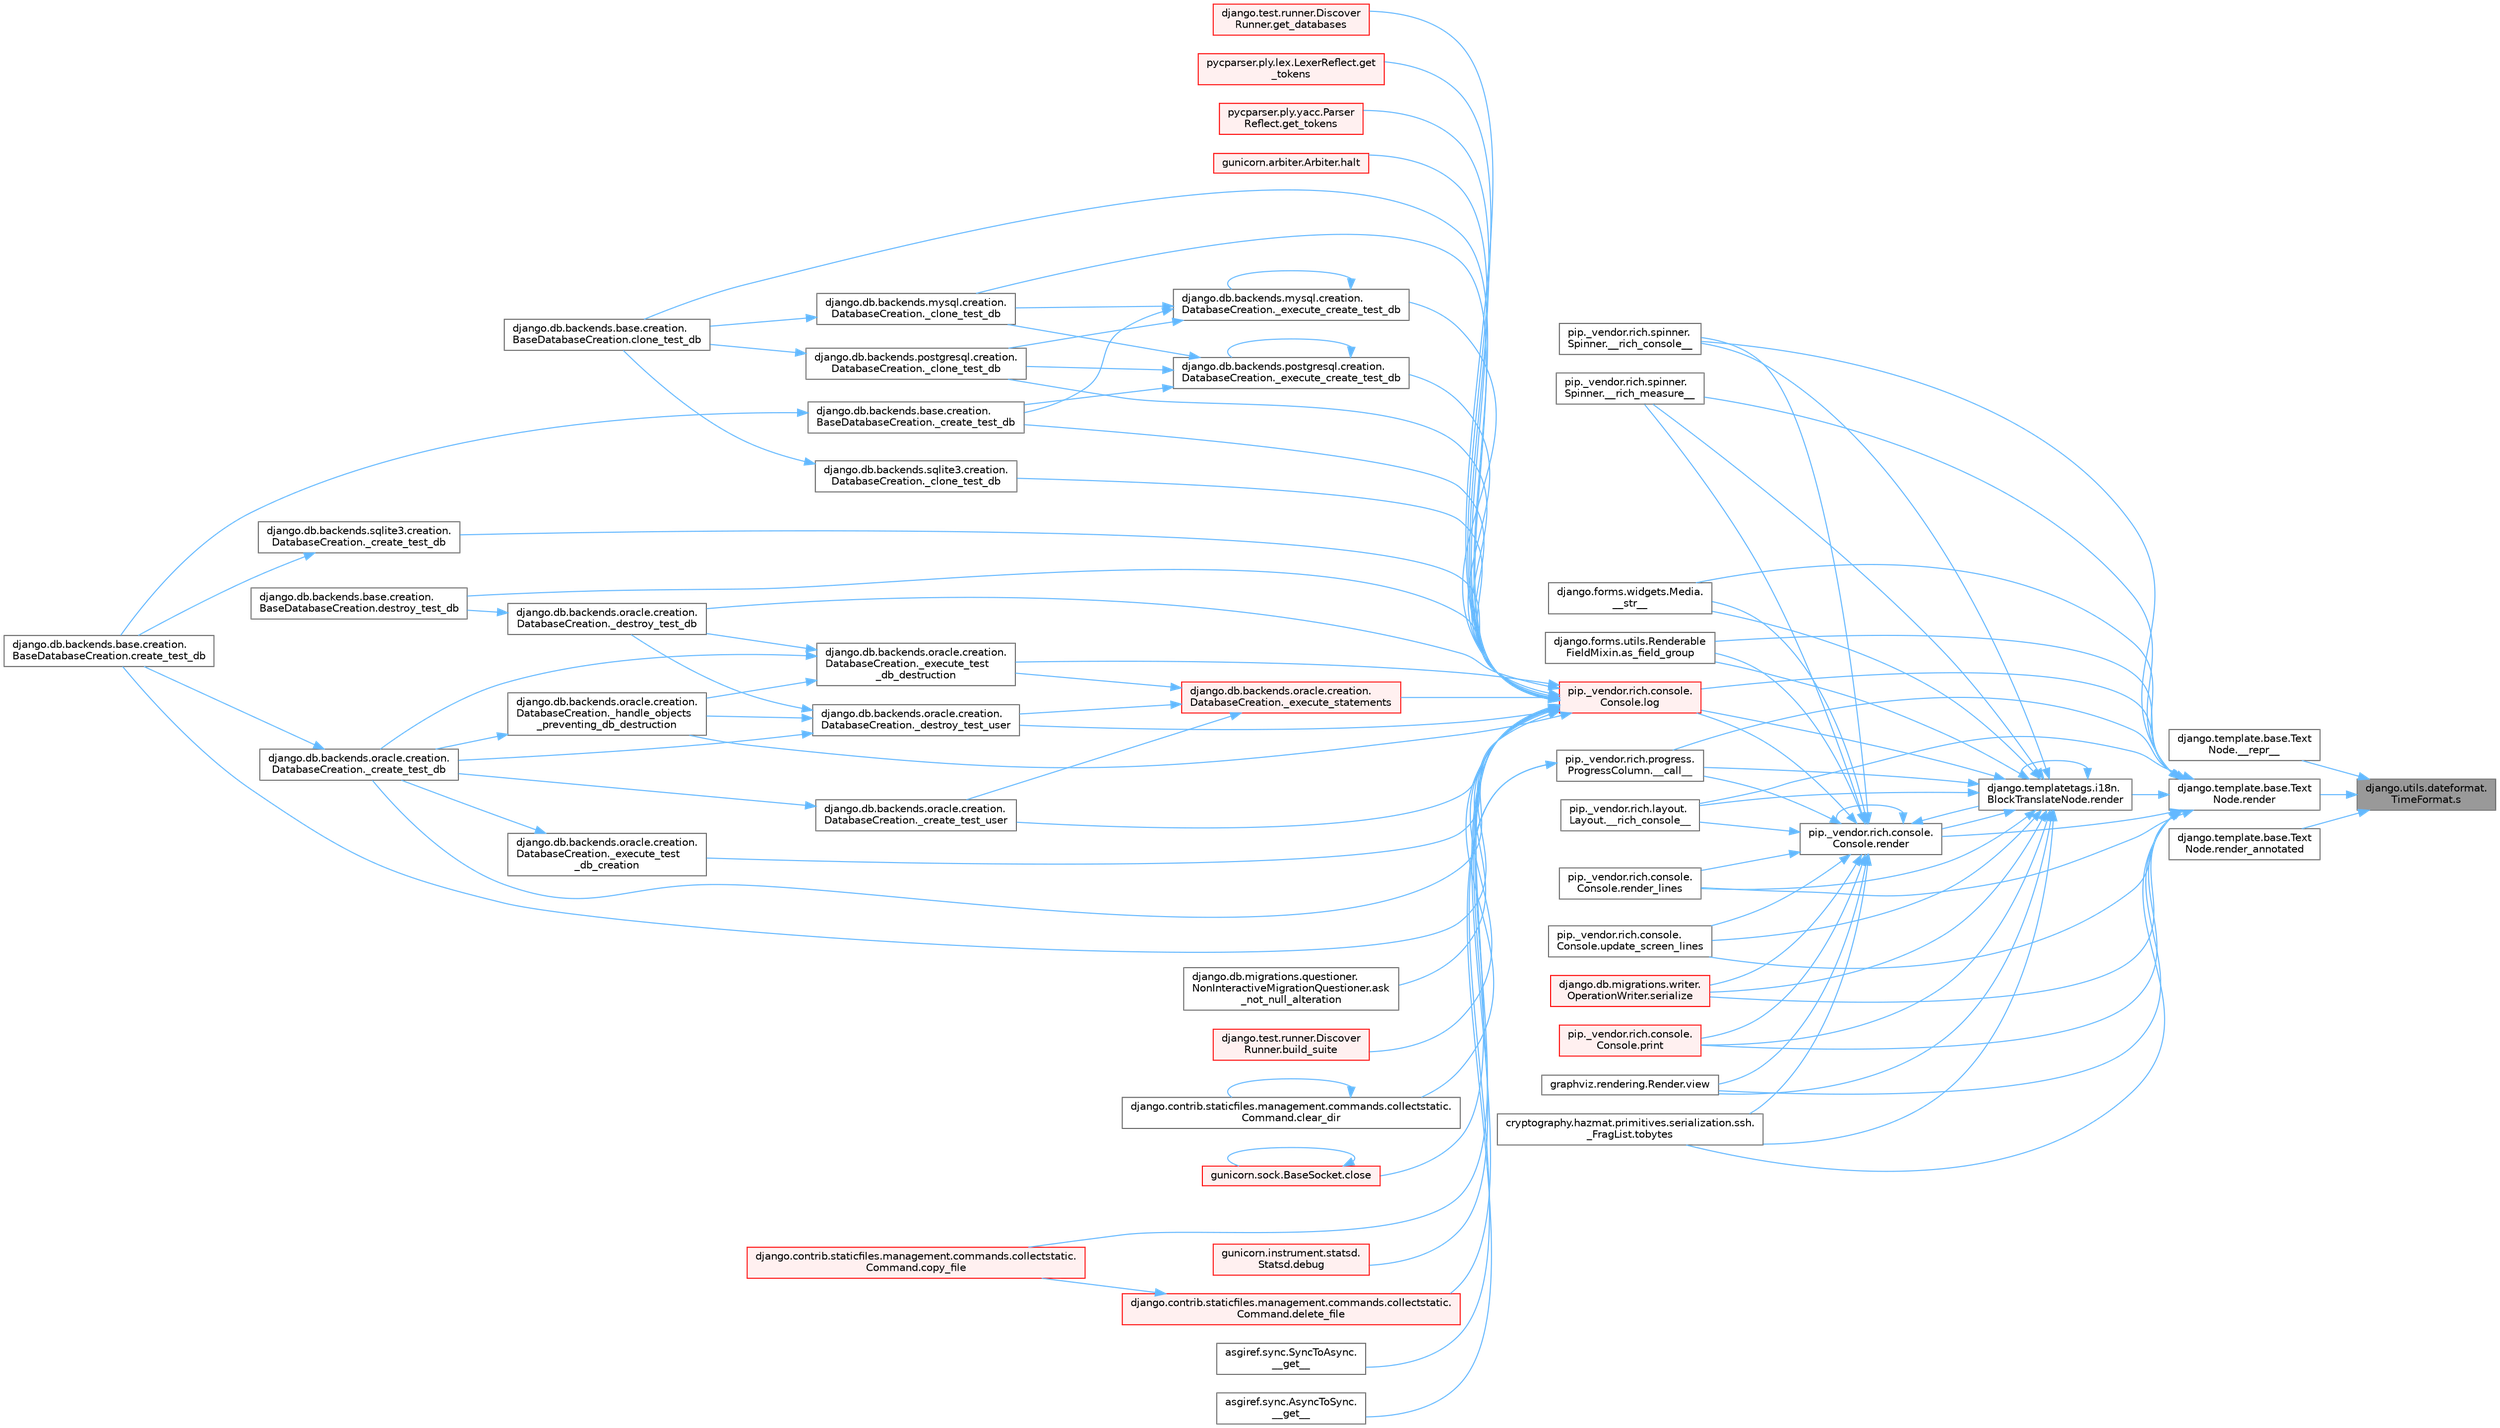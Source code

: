 digraph "django.utils.dateformat.TimeFormat.s"
{
 // LATEX_PDF_SIZE
  bgcolor="transparent";
  edge [fontname=Helvetica,fontsize=10,labelfontname=Helvetica,labelfontsize=10];
  node [fontname=Helvetica,fontsize=10,shape=box,height=0.2,width=0.4];
  rankdir="RL";
  Node1 [id="Node000001",label="django.utils.dateformat.\lTimeFormat.s",height=0.2,width=0.4,color="gray40", fillcolor="grey60", style="filled", fontcolor="black",tooltip=" "];
  Node1 -> Node2 [id="edge1_Node000001_Node000002",dir="back",color="steelblue1",style="solid",tooltip=" "];
  Node2 [id="Node000002",label="django.template.base.Text\lNode.__repr__",height=0.2,width=0.4,color="grey40", fillcolor="white", style="filled",URL="$classdjango_1_1template_1_1base_1_1_text_node.html#a423c37b8e640488e9674e6490ce83223",tooltip=" "];
  Node1 -> Node3 [id="edge2_Node000001_Node000003",dir="back",color="steelblue1",style="solid",tooltip=" "];
  Node3 [id="Node000003",label="django.template.base.Text\lNode.render",height=0.2,width=0.4,color="grey40", fillcolor="white", style="filled",URL="$classdjango_1_1template_1_1base_1_1_text_node.html#aec8e5edcddfbf3deee609f8dc547c657",tooltip=" "];
  Node3 -> Node4 [id="edge3_Node000003_Node000004",dir="back",color="steelblue1",style="solid",tooltip=" "];
  Node4 [id="Node000004",label="pip._vendor.rich.progress.\lProgressColumn.__call__",height=0.2,width=0.4,color="grey40", fillcolor="white", style="filled",URL="$classpip_1_1__vendor_1_1rich_1_1progress_1_1_progress_column.html#ae0c399be74222f949edb0fa5324cf6ea",tooltip=" "];
  Node4 -> Node5 [id="edge4_Node000004_Node000005",dir="back",color="steelblue1",style="solid",tooltip=" "];
  Node5 [id="Node000005",label="asgiref.sync.AsyncToSync.\l__get__",height=0.2,width=0.4,color="grey40", fillcolor="white", style="filled",URL="$classasgiref_1_1sync_1_1_async_to_sync.html#a23e9ef7a73da98dad9e3f4e65846969b",tooltip=" "];
  Node4 -> Node6 [id="edge5_Node000004_Node000006",dir="back",color="steelblue1",style="solid",tooltip=" "];
  Node6 [id="Node000006",label="asgiref.sync.SyncToAsync.\l__get__",height=0.2,width=0.4,color="grey40", fillcolor="white", style="filled",URL="$classasgiref_1_1sync_1_1_sync_to_async.html#aebdfbe3f01079a529fd2f39810597381",tooltip=" "];
  Node3 -> Node7 [id="edge6_Node000003_Node000007",dir="back",color="steelblue1",style="solid",tooltip=" "];
  Node7 [id="Node000007",label="pip._vendor.rich.layout.\lLayout.__rich_console__",height=0.2,width=0.4,color="grey40", fillcolor="white", style="filled",URL="$classpip_1_1__vendor_1_1rich_1_1layout_1_1_layout.html#ac39cb3d17d2b0324ee1b0dada41a3ebd",tooltip=" "];
  Node3 -> Node8 [id="edge7_Node000003_Node000008",dir="back",color="steelblue1",style="solid",tooltip=" "];
  Node8 [id="Node000008",label="pip._vendor.rich.spinner.\lSpinner.__rich_console__",height=0.2,width=0.4,color="grey40", fillcolor="white", style="filled",URL="$classpip_1_1__vendor_1_1rich_1_1spinner_1_1_spinner.html#a6883d8dced19ac48d4dfc74f776357fd",tooltip=" "];
  Node3 -> Node9 [id="edge8_Node000003_Node000009",dir="back",color="steelblue1",style="solid",tooltip=" "];
  Node9 [id="Node000009",label="pip._vendor.rich.spinner.\lSpinner.__rich_measure__",height=0.2,width=0.4,color="grey40", fillcolor="white", style="filled",URL="$classpip_1_1__vendor_1_1rich_1_1spinner_1_1_spinner.html#a89745682c823c44a31bae8e8d07869f5",tooltip=" "];
  Node3 -> Node10 [id="edge9_Node000003_Node000010",dir="back",color="steelblue1",style="solid",tooltip=" "];
  Node10 [id="Node000010",label="django.forms.widgets.Media.\l__str__",height=0.2,width=0.4,color="grey40", fillcolor="white", style="filled",URL="$classdjango_1_1forms_1_1widgets_1_1_media.html#ae1651710548a7d9f14f036d035012d21",tooltip=" "];
  Node3 -> Node11 [id="edge10_Node000003_Node000011",dir="back",color="steelblue1",style="solid",tooltip=" "];
  Node11 [id="Node000011",label="django.forms.utils.Renderable\lFieldMixin.as_field_group",height=0.2,width=0.4,color="grey40", fillcolor="white", style="filled",URL="$classdjango_1_1forms_1_1utils_1_1_renderable_field_mixin.html#a1e9a1b4f790ea694431554267fd5d74c",tooltip=" "];
  Node3 -> Node12 [id="edge11_Node000003_Node000012",dir="back",color="steelblue1",style="solid",tooltip=" "];
  Node12 [id="Node000012",label="pip._vendor.rich.console.\lConsole.log",height=0.2,width=0.4,color="red", fillcolor="#FFF0F0", style="filled",URL="$classpip_1_1__vendor_1_1rich_1_1console_1_1_console.html#af9c77e39f9413fc2b134c60cfa23b0f1",tooltip=" "];
  Node12 -> Node13 [id="edge12_Node000012_Node000013",dir="back",color="steelblue1",style="solid",tooltip=" "];
  Node13 [id="Node000013",label="django.db.backends.mysql.creation.\lDatabaseCreation._clone_test_db",height=0.2,width=0.4,color="grey40", fillcolor="white", style="filled",URL="$classdjango_1_1db_1_1backends_1_1mysql_1_1creation_1_1_database_creation.html#ab4d99b6a9b6a81141d0fba9440d91619",tooltip=" "];
  Node13 -> Node14 [id="edge13_Node000013_Node000014",dir="back",color="steelblue1",style="solid",tooltip=" "];
  Node14 [id="Node000014",label="django.db.backends.base.creation.\lBaseDatabaseCreation.clone_test_db",height=0.2,width=0.4,color="grey40", fillcolor="white", style="filled",URL="$classdjango_1_1db_1_1backends_1_1base_1_1creation_1_1_base_database_creation.html#aa792ff2a6725c1020027c189ff967316",tooltip=" "];
  Node12 -> Node15 [id="edge14_Node000012_Node000015",dir="back",color="steelblue1",style="solid",tooltip=" "];
  Node15 [id="Node000015",label="django.db.backends.postgresql.creation.\lDatabaseCreation._clone_test_db",height=0.2,width=0.4,color="grey40", fillcolor="white", style="filled",URL="$classdjango_1_1db_1_1backends_1_1postgresql_1_1creation_1_1_database_creation.html#ab57e8a2ba94a8a4888fd435036b4c322",tooltip=" "];
  Node15 -> Node14 [id="edge15_Node000015_Node000014",dir="back",color="steelblue1",style="solid",tooltip=" "];
  Node12 -> Node16 [id="edge16_Node000012_Node000016",dir="back",color="steelblue1",style="solid",tooltip=" "];
  Node16 [id="Node000016",label="django.db.backends.sqlite3.creation.\lDatabaseCreation._clone_test_db",height=0.2,width=0.4,color="grey40", fillcolor="white", style="filled",URL="$classdjango_1_1db_1_1backends_1_1sqlite3_1_1creation_1_1_database_creation.html#a43a28bd11187e2b0677fd0be7643387b",tooltip=" "];
  Node16 -> Node14 [id="edge17_Node000016_Node000014",dir="back",color="steelblue1",style="solid",tooltip=" "];
  Node12 -> Node17 [id="edge18_Node000012_Node000017",dir="back",color="steelblue1",style="solid",tooltip=" "];
  Node17 [id="Node000017",label="django.db.backends.base.creation.\lBaseDatabaseCreation._create_test_db",height=0.2,width=0.4,color="grey40", fillcolor="white", style="filled",URL="$classdjango_1_1db_1_1backends_1_1base_1_1creation_1_1_base_database_creation.html#a3782aff49b95503af2f0e518a10dc22d",tooltip=" "];
  Node17 -> Node18 [id="edge19_Node000017_Node000018",dir="back",color="steelblue1",style="solid",tooltip=" "];
  Node18 [id="Node000018",label="django.db.backends.base.creation.\lBaseDatabaseCreation.create_test_db",height=0.2,width=0.4,color="grey40", fillcolor="white", style="filled",URL="$classdjango_1_1db_1_1backends_1_1base_1_1creation_1_1_base_database_creation.html#af6962208f3f5ffa10ab9acf501090181",tooltip=" "];
  Node12 -> Node19 [id="edge20_Node000012_Node000019",dir="back",color="steelblue1",style="solid",tooltip=" "];
  Node19 [id="Node000019",label="django.db.backends.oracle.creation.\lDatabaseCreation._create_test_db",height=0.2,width=0.4,color="grey40", fillcolor="white", style="filled",URL="$classdjango_1_1db_1_1backends_1_1oracle_1_1creation_1_1_database_creation.html#aea03f2099a0f6691226755c6b60c133f",tooltip=" "];
  Node19 -> Node18 [id="edge21_Node000019_Node000018",dir="back",color="steelblue1",style="solid",tooltip=" "];
  Node12 -> Node20 [id="edge22_Node000012_Node000020",dir="back",color="steelblue1",style="solid",tooltip=" "];
  Node20 [id="Node000020",label="django.db.backends.sqlite3.creation.\lDatabaseCreation._create_test_db",height=0.2,width=0.4,color="grey40", fillcolor="white", style="filled",URL="$classdjango_1_1db_1_1backends_1_1sqlite3_1_1creation_1_1_database_creation.html#a67d2c057a1e604f78b379e63cd6bff28",tooltip=" "];
  Node20 -> Node18 [id="edge23_Node000020_Node000018",dir="back",color="steelblue1",style="solid",tooltip=" "];
  Node12 -> Node21 [id="edge24_Node000012_Node000021",dir="back",color="steelblue1",style="solid",tooltip=" "];
  Node21 [id="Node000021",label="django.db.backends.oracle.creation.\lDatabaseCreation._create_test_user",height=0.2,width=0.4,color="grey40", fillcolor="white", style="filled",URL="$classdjango_1_1db_1_1backends_1_1oracle_1_1creation_1_1_database_creation.html#a59ea754a7f0af2c6d24086c033e1a0dd",tooltip=" "];
  Node21 -> Node19 [id="edge25_Node000021_Node000019",dir="back",color="steelblue1",style="solid",tooltip=" "];
  Node12 -> Node22 [id="edge26_Node000012_Node000022",dir="back",color="steelblue1",style="solid",tooltip=" "];
  Node22 [id="Node000022",label="django.db.backends.oracle.creation.\lDatabaseCreation._destroy_test_db",height=0.2,width=0.4,color="grey40", fillcolor="white", style="filled",URL="$classdjango_1_1db_1_1backends_1_1oracle_1_1creation_1_1_database_creation.html#a08dd28500eb796fba820014d705845e1",tooltip=" "];
  Node22 -> Node23 [id="edge27_Node000022_Node000023",dir="back",color="steelblue1",style="solid",tooltip=" "];
  Node23 [id="Node000023",label="django.db.backends.base.creation.\lBaseDatabaseCreation.destroy_test_db",height=0.2,width=0.4,color="grey40", fillcolor="white", style="filled",URL="$classdjango_1_1db_1_1backends_1_1base_1_1creation_1_1_base_database_creation.html#a2c41c21dd95190d85b132c7666f9593d",tooltip=" "];
  Node12 -> Node24 [id="edge28_Node000012_Node000024",dir="back",color="steelblue1",style="solid",tooltip=" "];
  Node24 [id="Node000024",label="django.db.backends.oracle.creation.\lDatabaseCreation._destroy_test_user",height=0.2,width=0.4,color="grey40", fillcolor="white", style="filled",URL="$classdjango_1_1db_1_1backends_1_1oracle_1_1creation_1_1_database_creation.html#ac5b566d811b2dcccb9c6c125486ec8b9",tooltip=" "];
  Node24 -> Node19 [id="edge29_Node000024_Node000019",dir="back",color="steelblue1",style="solid",tooltip=" "];
  Node24 -> Node22 [id="edge30_Node000024_Node000022",dir="back",color="steelblue1",style="solid",tooltip=" "];
  Node24 -> Node25 [id="edge31_Node000024_Node000025",dir="back",color="steelblue1",style="solid",tooltip=" "];
  Node25 [id="Node000025",label="django.db.backends.oracle.creation.\lDatabaseCreation._handle_objects\l_preventing_db_destruction",height=0.2,width=0.4,color="grey40", fillcolor="white", style="filled",URL="$classdjango_1_1db_1_1backends_1_1oracle_1_1creation_1_1_database_creation.html#a1c37c804f0a89dbadda5bc9fd5b601af",tooltip=" "];
  Node25 -> Node19 [id="edge32_Node000025_Node000019",dir="back",color="steelblue1",style="solid",tooltip=" "];
  Node12 -> Node26 [id="edge33_Node000012_Node000026",dir="back",color="steelblue1",style="solid",tooltip=" "];
  Node26 [id="Node000026",label="django.db.backends.mysql.creation.\lDatabaseCreation._execute_create_test_db",height=0.2,width=0.4,color="grey40", fillcolor="white", style="filled",URL="$classdjango_1_1db_1_1backends_1_1mysql_1_1creation_1_1_database_creation.html#ab42ab74c9087be175aad845aec9d4160",tooltip=" "];
  Node26 -> Node13 [id="edge34_Node000026_Node000013",dir="back",color="steelblue1",style="solid",tooltip=" "];
  Node26 -> Node15 [id="edge35_Node000026_Node000015",dir="back",color="steelblue1",style="solid",tooltip=" "];
  Node26 -> Node17 [id="edge36_Node000026_Node000017",dir="back",color="steelblue1",style="solid",tooltip=" "];
  Node26 -> Node26 [id="edge37_Node000026_Node000026",dir="back",color="steelblue1",style="solid",tooltip=" "];
  Node12 -> Node27 [id="edge38_Node000012_Node000027",dir="back",color="steelblue1",style="solid",tooltip=" "];
  Node27 [id="Node000027",label="django.db.backends.postgresql.creation.\lDatabaseCreation._execute_create_test_db",height=0.2,width=0.4,color="grey40", fillcolor="white", style="filled",URL="$classdjango_1_1db_1_1backends_1_1postgresql_1_1creation_1_1_database_creation.html#a8c9e9502a3370ff7f46e7982b1ace1ec",tooltip=" "];
  Node27 -> Node13 [id="edge39_Node000027_Node000013",dir="back",color="steelblue1",style="solid",tooltip=" "];
  Node27 -> Node15 [id="edge40_Node000027_Node000015",dir="back",color="steelblue1",style="solid",tooltip=" "];
  Node27 -> Node17 [id="edge41_Node000027_Node000017",dir="back",color="steelblue1",style="solid",tooltip=" "];
  Node27 -> Node27 [id="edge42_Node000027_Node000027",dir="back",color="steelblue1",style="solid",tooltip=" "];
  Node12 -> Node28 [id="edge43_Node000012_Node000028",dir="back",color="steelblue1",style="solid",tooltip=" "];
  Node28 [id="Node000028",label="django.db.backends.oracle.creation.\lDatabaseCreation._execute_statements",height=0.2,width=0.4,color="red", fillcolor="#FFF0F0", style="filled",URL="$classdjango_1_1db_1_1backends_1_1oracle_1_1creation_1_1_database_creation.html#a40f0a887cb7b18753bb057b12ede6de5",tooltip=" "];
  Node28 -> Node21 [id="edge44_Node000028_Node000021",dir="back",color="steelblue1",style="solid",tooltip=" "];
  Node28 -> Node24 [id="edge45_Node000028_Node000024",dir="back",color="steelblue1",style="solid",tooltip=" "];
  Node28 -> Node31 [id="edge46_Node000028_Node000031",dir="back",color="steelblue1",style="solid",tooltip=" "];
  Node31 [id="Node000031",label="django.db.backends.oracle.creation.\lDatabaseCreation._execute_test\l_db_destruction",height=0.2,width=0.4,color="grey40", fillcolor="white", style="filled",URL="$classdjango_1_1db_1_1backends_1_1oracle_1_1creation_1_1_database_creation.html#a122c68cb1495e4c1a5c9c6a8f61ea46f",tooltip=" "];
  Node31 -> Node19 [id="edge47_Node000031_Node000019",dir="back",color="steelblue1",style="solid",tooltip=" "];
  Node31 -> Node22 [id="edge48_Node000031_Node000022",dir="back",color="steelblue1",style="solid",tooltip=" "];
  Node31 -> Node25 [id="edge49_Node000031_Node000025",dir="back",color="steelblue1",style="solid",tooltip=" "];
  Node12 -> Node30 [id="edge50_Node000012_Node000030",dir="back",color="steelblue1",style="solid",tooltip=" "];
  Node30 [id="Node000030",label="django.db.backends.oracle.creation.\lDatabaseCreation._execute_test\l_db_creation",height=0.2,width=0.4,color="grey40", fillcolor="white", style="filled",URL="$classdjango_1_1db_1_1backends_1_1oracle_1_1creation_1_1_database_creation.html#a66d037f8286d396a98cf6ad2a5b9f25f",tooltip=" "];
  Node30 -> Node19 [id="edge51_Node000030_Node000019",dir="back",color="steelblue1",style="solid",tooltip=" "];
  Node12 -> Node31 [id="edge52_Node000012_Node000031",dir="back",color="steelblue1",style="solid",tooltip=" "];
  Node12 -> Node25 [id="edge53_Node000012_Node000025",dir="back",color="steelblue1",style="solid",tooltip=" "];
  Node12 -> Node32 [id="edge54_Node000012_Node000032",dir="back",color="steelblue1",style="solid",tooltip=" "];
  Node32 [id="Node000032",label="django.db.migrations.questioner.\lNonInteractiveMigrationQuestioner.ask\l_not_null_alteration",height=0.2,width=0.4,color="grey40", fillcolor="white", style="filled",URL="$classdjango_1_1db_1_1migrations_1_1questioner_1_1_non_interactive_migration_questioner.html#a8e2e9dcddaff9a58581a3bdfbc87136f",tooltip=" "];
  Node12 -> Node33 [id="edge55_Node000012_Node000033",dir="back",color="steelblue1",style="solid",tooltip=" "];
  Node33 [id="Node000033",label="django.test.runner.Discover\lRunner.build_suite",height=0.2,width=0.4,color="red", fillcolor="#FFF0F0", style="filled",URL="$classdjango_1_1test_1_1runner_1_1_discover_runner.html#a59c1b9e138786179fdbfce3ab15bf2c8",tooltip=" "];
  Node12 -> Node35 [id="edge56_Node000012_Node000035",dir="back",color="steelblue1",style="solid",tooltip=" "];
  Node35 [id="Node000035",label="django.contrib.staticfiles.management.commands.collectstatic.\lCommand.clear_dir",height=0.2,width=0.4,color="grey40", fillcolor="white", style="filled",URL="$classdjango_1_1contrib_1_1staticfiles_1_1management_1_1commands_1_1collectstatic_1_1_command.html#a2974077448bb3e1203a0c82350976399",tooltip=" "];
  Node35 -> Node35 [id="edge57_Node000035_Node000035",dir="back",color="steelblue1",style="solid",tooltip=" "];
  Node12 -> Node14 [id="edge58_Node000012_Node000014",dir="back",color="steelblue1",style="solid",tooltip=" "];
  Node12 -> Node36 [id="edge59_Node000012_Node000036",dir="back",color="steelblue1",style="solid",tooltip=" "];
  Node36 [id="Node000036",label="gunicorn.sock.BaseSocket.close",height=0.2,width=0.4,color="red", fillcolor="#FFF0F0", style="filled",URL="$classgunicorn_1_1sock_1_1_base_socket.html#af2002e81bf30cc8c6614f9568af6ef06",tooltip=" "];
  Node36 -> Node36 [id="edge60_Node000036_Node000036",dir="back",color="steelblue1",style="solid",tooltip=" "];
  Node12 -> Node2415 [id="edge61_Node000012_Node002415",dir="back",color="steelblue1",style="solid",tooltip=" "];
  Node2415 [id="Node002415",label="django.contrib.staticfiles.management.commands.collectstatic.\lCommand.copy_file",height=0.2,width=0.4,color="red", fillcolor="#FFF0F0", style="filled",URL="$classdjango_1_1contrib_1_1staticfiles_1_1management_1_1commands_1_1collectstatic_1_1_command.html#aa1d53e284649215d968d4bb505fb4d4b",tooltip=" "];
  Node12 -> Node18 [id="edge62_Node000012_Node000018",dir="back",color="steelblue1",style="solid",tooltip=" "];
  Node12 -> Node2994 [id="edge63_Node000012_Node002994",dir="back",color="steelblue1",style="solid",tooltip=" "];
  Node2994 [id="Node002994",label="gunicorn.instrument.statsd.\lStatsd.debug",height=0.2,width=0.4,color="red", fillcolor="#FFF0F0", style="filled",URL="$classgunicorn_1_1instrument_1_1statsd_1_1_statsd.html#abb1906a025131e88e3da6201580d70b8",tooltip=" "];
  Node12 -> Node2414 [id="edge64_Node000012_Node002414",dir="back",color="steelblue1",style="solid",tooltip=" "];
  Node2414 [id="Node002414",label="django.contrib.staticfiles.management.commands.collectstatic.\lCommand.delete_file",height=0.2,width=0.4,color="red", fillcolor="#FFF0F0", style="filled",URL="$classdjango_1_1contrib_1_1staticfiles_1_1management_1_1commands_1_1collectstatic_1_1_command.html#a54d45dfce4bec3a86e7cd24afd6ade21",tooltip=" "];
  Node2414 -> Node2415 [id="edge65_Node002414_Node002415",dir="back",color="steelblue1",style="solid",tooltip=" "];
  Node12 -> Node23 [id="edge66_Node000012_Node000023",dir="back",color="steelblue1",style="solid",tooltip=" "];
  Node12 -> Node2995 [id="edge67_Node000012_Node002995",dir="back",color="steelblue1",style="solid",tooltip=" "];
  Node2995 [id="Node002995",label="django.test.runner.Discover\lRunner.get_databases",height=0.2,width=0.4,color="red", fillcolor="#FFF0F0", style="filled",URL="$classdjango_1_1test_1_1runner_1_1_discover_runner.html#ad447cd139bbf24a8ca2d0c4bd0bb9810",tooltip=" "];
  Node12 -> Node1607 [id="edge68_Node000012_Node001607",dir="back",color="steelblue1",style="solid",tooltip=" "];
  Node1607 [id="Node001607",label="pycparser.ply.lex.LexerReflect.get\l_tokens",height=0.2,width=0.4,color="red", fillcolor="#FFF0F0", style="filled",URL="$classpycparser_1_1ply_1_1lex_1_1_lexer_reflect.html#a10983bce282c9b55abb82ce3807c6286",tooltip=" "];
  Node12 -> Node1609 [id="edge69_Node000012_Node001609",dir="back",color="steelblue1",style="solid",tooltip=" "];
  Node1609 [id="Node001609",label="pycparser.ply.yacc.Parser\lReflect.get_tokens",height=0.2,width=0.4,color="red", fillcolor="#FFF0F0", style="filled",URL="$classpycparser_1_1ply_1_1yacc_1_1_parser_reflect.html#a32a8391d1552f74d1fd812eec68dc908",tooltip=" "];
  Node12 -> Node1412 [id="edge70_Node000012_Node001412",dir="back",color="steelblue1",style="solid",tooltip=" "];
  Node1412 [id="Node001412",label="gunicorn.arbiter.Arbiter.halt",height=0.2,width=0.4,color="red", fillcolor="#FFF0F0", style="filled",URL="$classgunicorn_1_1arbiter_1_1_arbiter.html#a8c96a567bd668d560500593a6681b98c",tooltip=" "];
  Node3 -> Node433 [id="edge71_Node000003_Node000433",dir="back",color="steelblue1",style="solid",tooltip=" "];
  Node433 [id="Node000433",label="pip._vendor.rich.console.\lConsole.print",height=0.2,width=0.4,color="red", fillcolor="#FFF0F0", style="filled",URL="$classpip_1_1__vendor_1_1rich_1_1console_1_1_console.html#af954370cdbb49236b597f2c11064549d",tooltip=" "];
  Node3 -> Node515 [id="edge72_Node000003_Node000515",dir="back",color="steelblue1",style="solid",tooltip=" "];
  Node515 [id="Node000515",label="django.templatetags.i18n.\lBlockTranslateNode.render",height=0.2,width=0.4,color="grey40", fillcolor="white", style="filled",URL="$classdjango_1_1templatetags_1_1i18n_1_1_block_translate_node.html#aaf05bebfd02c1c4b676387ada0357832",tooltip=" "];
  Node515 -> Node4 [id="edge73_Node000515_Node000004",dir="back",color="steelblue1",style="solid",tooltip=" "];
  Node515 -> Node7 [id="edge74_Node000515_Node000007",dir="back",color="steelblue1",style="solid",tooltip=" "];
  Node515 -> Node8 [id="edge75_Node000515_Node000008",dir="back",color="steelblue1",style="solid",tooltip=" "];
  Node515 -> Node9 [id="edge76_Node000515_Node000009",dir="back",color="steelblue1",style="solid",tooltip=" "];
  Node515 -> Node10 [id="edge77_Node000515_Node000010",dir="back",color="steelblue1",style="solid",tooltip=" "];
  Node515 -> Node11 [id="edge78_Node000515_Node000011",dir="back",color="steelblue1",style="solid",tooltip=" "];
  Node515 -> Node12 [id="edge79_Node000515_Node000012",dir="back",color="steelblue1",style="solid",tooltip=" "];
  Node515 -> Node433 [id="edge80_Node000515_Node000433",dir="back",color="steelblue1",style="solid",tooltip=" "];
  Node515 -> Node515 [id="edge81_Node000515_Node000515",dir="back",color="steelblue1",style="solid",tooltip=" "];
  Node515 -> Node516 [id="edge82_Node000515_Node000516",dir="back",color="steelblue1",style="solid",tooltip=" "];
  Node516 [id="Node000516",label="pip._vendor.rich.console.\lConsole.render",height=0.2,width=0.4,color="grey40", fillcolor="white", style="filled",URL="$classpip_1_1__vendor_1_1rich_1_1console_1_1_console.html#a9551b8254c573105adde80622393a938",tooltip=" "];
  Node516 -> Node4 [id="edge83_Node000516_Node000004",dir="back",color="steelblue1",style="solid",tooltip=" "];
  Node516 -> Node7 [id="edge84_Node000516_Node000007",dir="back",color="steelblue1",style="solid",tooltip=" "];
  Node516 -> Node8 [id="edge85_Node000516_Node000008",dir="back",color="steelblue1",style="solid",tooltip=" "];
  Node516 -> Node9 [id="edge86_Node000516_Node000009",dir="back",color="steelblue1",style="solid",tooltip=" "];
  Node516 -> Node10 [id="edge87_Node000516_Node000010",dir="back",color="steelblue1",style="solid",tooltip=" "];
  Node516 -> Node11 [id="edge88_Node000516_Node000011",dir="back",color="steelblue1",style="solid",tooltip=" "];
  Node516 -> Node12 [id="edge89_Node000516_Node000012",dir="back",color="steelblue1",style="solid",tooltip=" "];
  Node516 -> Node433 [id="edge90_Node000516_Node000433",dir="back",color="steelblue1",style="solid",tooltip=" "];
  Node516 -> Node515 [id="edge91_Node000516_Node000515",dir="back",color="steelblue1",style="solid",tooltip=" "];
  Node516 -> Node516 [id="edge92_Node000516_Node000516",dir="back",color="steelblue1",style="solid",tooltip=" "];
  Node516 -> Node517 [id="edge93_Node000516_Node000517",dir="back",color="steelblue1",style="solid",tooltip=" "];
  Node517 [id="Node000517",label="pip._vendor.rich.console.\lConsole.render_lines",height=0.2,width=0.4,color="grey40", fillcolor="white", style="filled",URL="$classpip_1_1__vendor_1_1rich_1_1console_1_1_console.html#a5818808a49db20c5bee6986425f96f14",tooltip=" "];
  Node516 -> Node518 [id="edge94_Node000516_Node000518",dir="back",color="steelblue1",style="solid",tooltip=" "];
  Node518 [id="Node000518",label="django.db.migrations.writer.\lOperationWriter.serialize",height=0.2,width=0.4,color="red", fillcolor="#FFF0F0", style="filled",URL="$classdjango_1_1db_1_1migrations_1_1writer_1_1_operation_writer.html#a866e8d13e1c54a35d74e9a6b0383b2f8",tooltip=" "];
  Node516 -> Node590 [id="edge95_Node000516_Node000590",dir="back",color="steelblue1",style="solid",tooltip=" "];
  Node590 [id="Node000590",label="cryptography.hazmat.primitives.serialization.ssh.\l_FragList.tobytes",height=0.2,width=0.4,color="grey40", fillcolor="white", style="filled",URL="$classcryptography_1_1hazmat_1_1primitives_1_1serialization_1_1ssh_1_1___frag_list.html#a195dd4e7c741624829a13af53fa3de38",tooltip=" "];
  Node516 -> Node591 [id="edge96_Node000516_Node000591",dir="back",color="steelblue1",style="solid",tooltip=" "];
  Node591 [id="Node000591",label="pip._vendor.rich.console.\lConsole.update_screen_lines",height=0.2,width=0.4,color="grey40", fillcolor="white", style="filled",URL="$classpip_1_1__vendor_1_1rich_1_1console_1_1_console.html#a21cfe5af86ec7533f23d45fe2969817e",tooltip=" "];
  Node516 -> Node592 [id="edge97_Node000516_Node000592",dir="back",color="steelblue1",style="solid",tooltip=" "];
  Node592 [id="Node000592",label="graphviz.rendering.Render.view",height=0.2,width=0.4,color="grey40", fillcolor="white", style="filled",URL="$classgraphviz_1_1rendering_1_1_render.html#a53169c422996b9a7e92b5580c13914e2",tooltip=" "];
  Node515 -> Node517 [id="edge98_Node000515_Node000517",dir="back",color="steelblue1",style="solid",tooltip=" "];
  Node515 -> Node518 [id="edge99_Node000515_Node000518",dir="back",color="steelblue1",style="solid",tooltip=" "];
  Node515 -> Node590 [id="edge100_Node000515_Node000590",dir="back",color="steelblue1",style="solid",tooltip=" "];
  Node515 -> Node591 [id="edge101_Node000515_Node000591",dir="back",color="steelblue1",style="solid",tooltip=" "];
  Node515 -> Node592 [id="edge102_Node000515_Node000592",dir="back",color="steelblue1",style="solid",tooltip=" "];
  Node3 -> Node516 [id="edge103_Node000003_Node000516",dir="back",color="steelblue1",style="solid",tooltip=" "];
  Node3 -> Node517 [id="edge104_Node000003_Node000517",dir="back",color="steelblue1",style="solid",tooltip=" "];
  Node3 -> Node518 [id="edge105_Node000003_Node000518",dir="back",color="steelblue1",style="solid",tooltip=" "];
  Node3 -> Node590 [id="edge106_Node000003_Node000590",dir="back",color="steelblue1",style="solid",tooltip=" "];
  Node3 -> Node591 [id="edge107_Node000003_Node000591",dir="back",color="steelblue1",style="solid",tooltip=" "];
  Node3 -> Node592 [id="edge108_Node000003_Node000592",dir="back",color="steelblue1",style="solid",tooltip=" "];
  Node1 -> Node3177 [id="edge109_Node000001_Node003177",dir="back",color="steelblue1",style="solid",tooltip=" "];
  Node3177 [id="Node003177",label="django.template.base.Text\lNode.render_annotated",height=0.2,width=0.4,color="grey40", fillcolor="white", style="filled",URL="$classdjango_1_1template_1_1base_1_1_text_node.html#a5b6f0a1fe4ac01f260c1386b2e428964",tooltip=" "];
}

